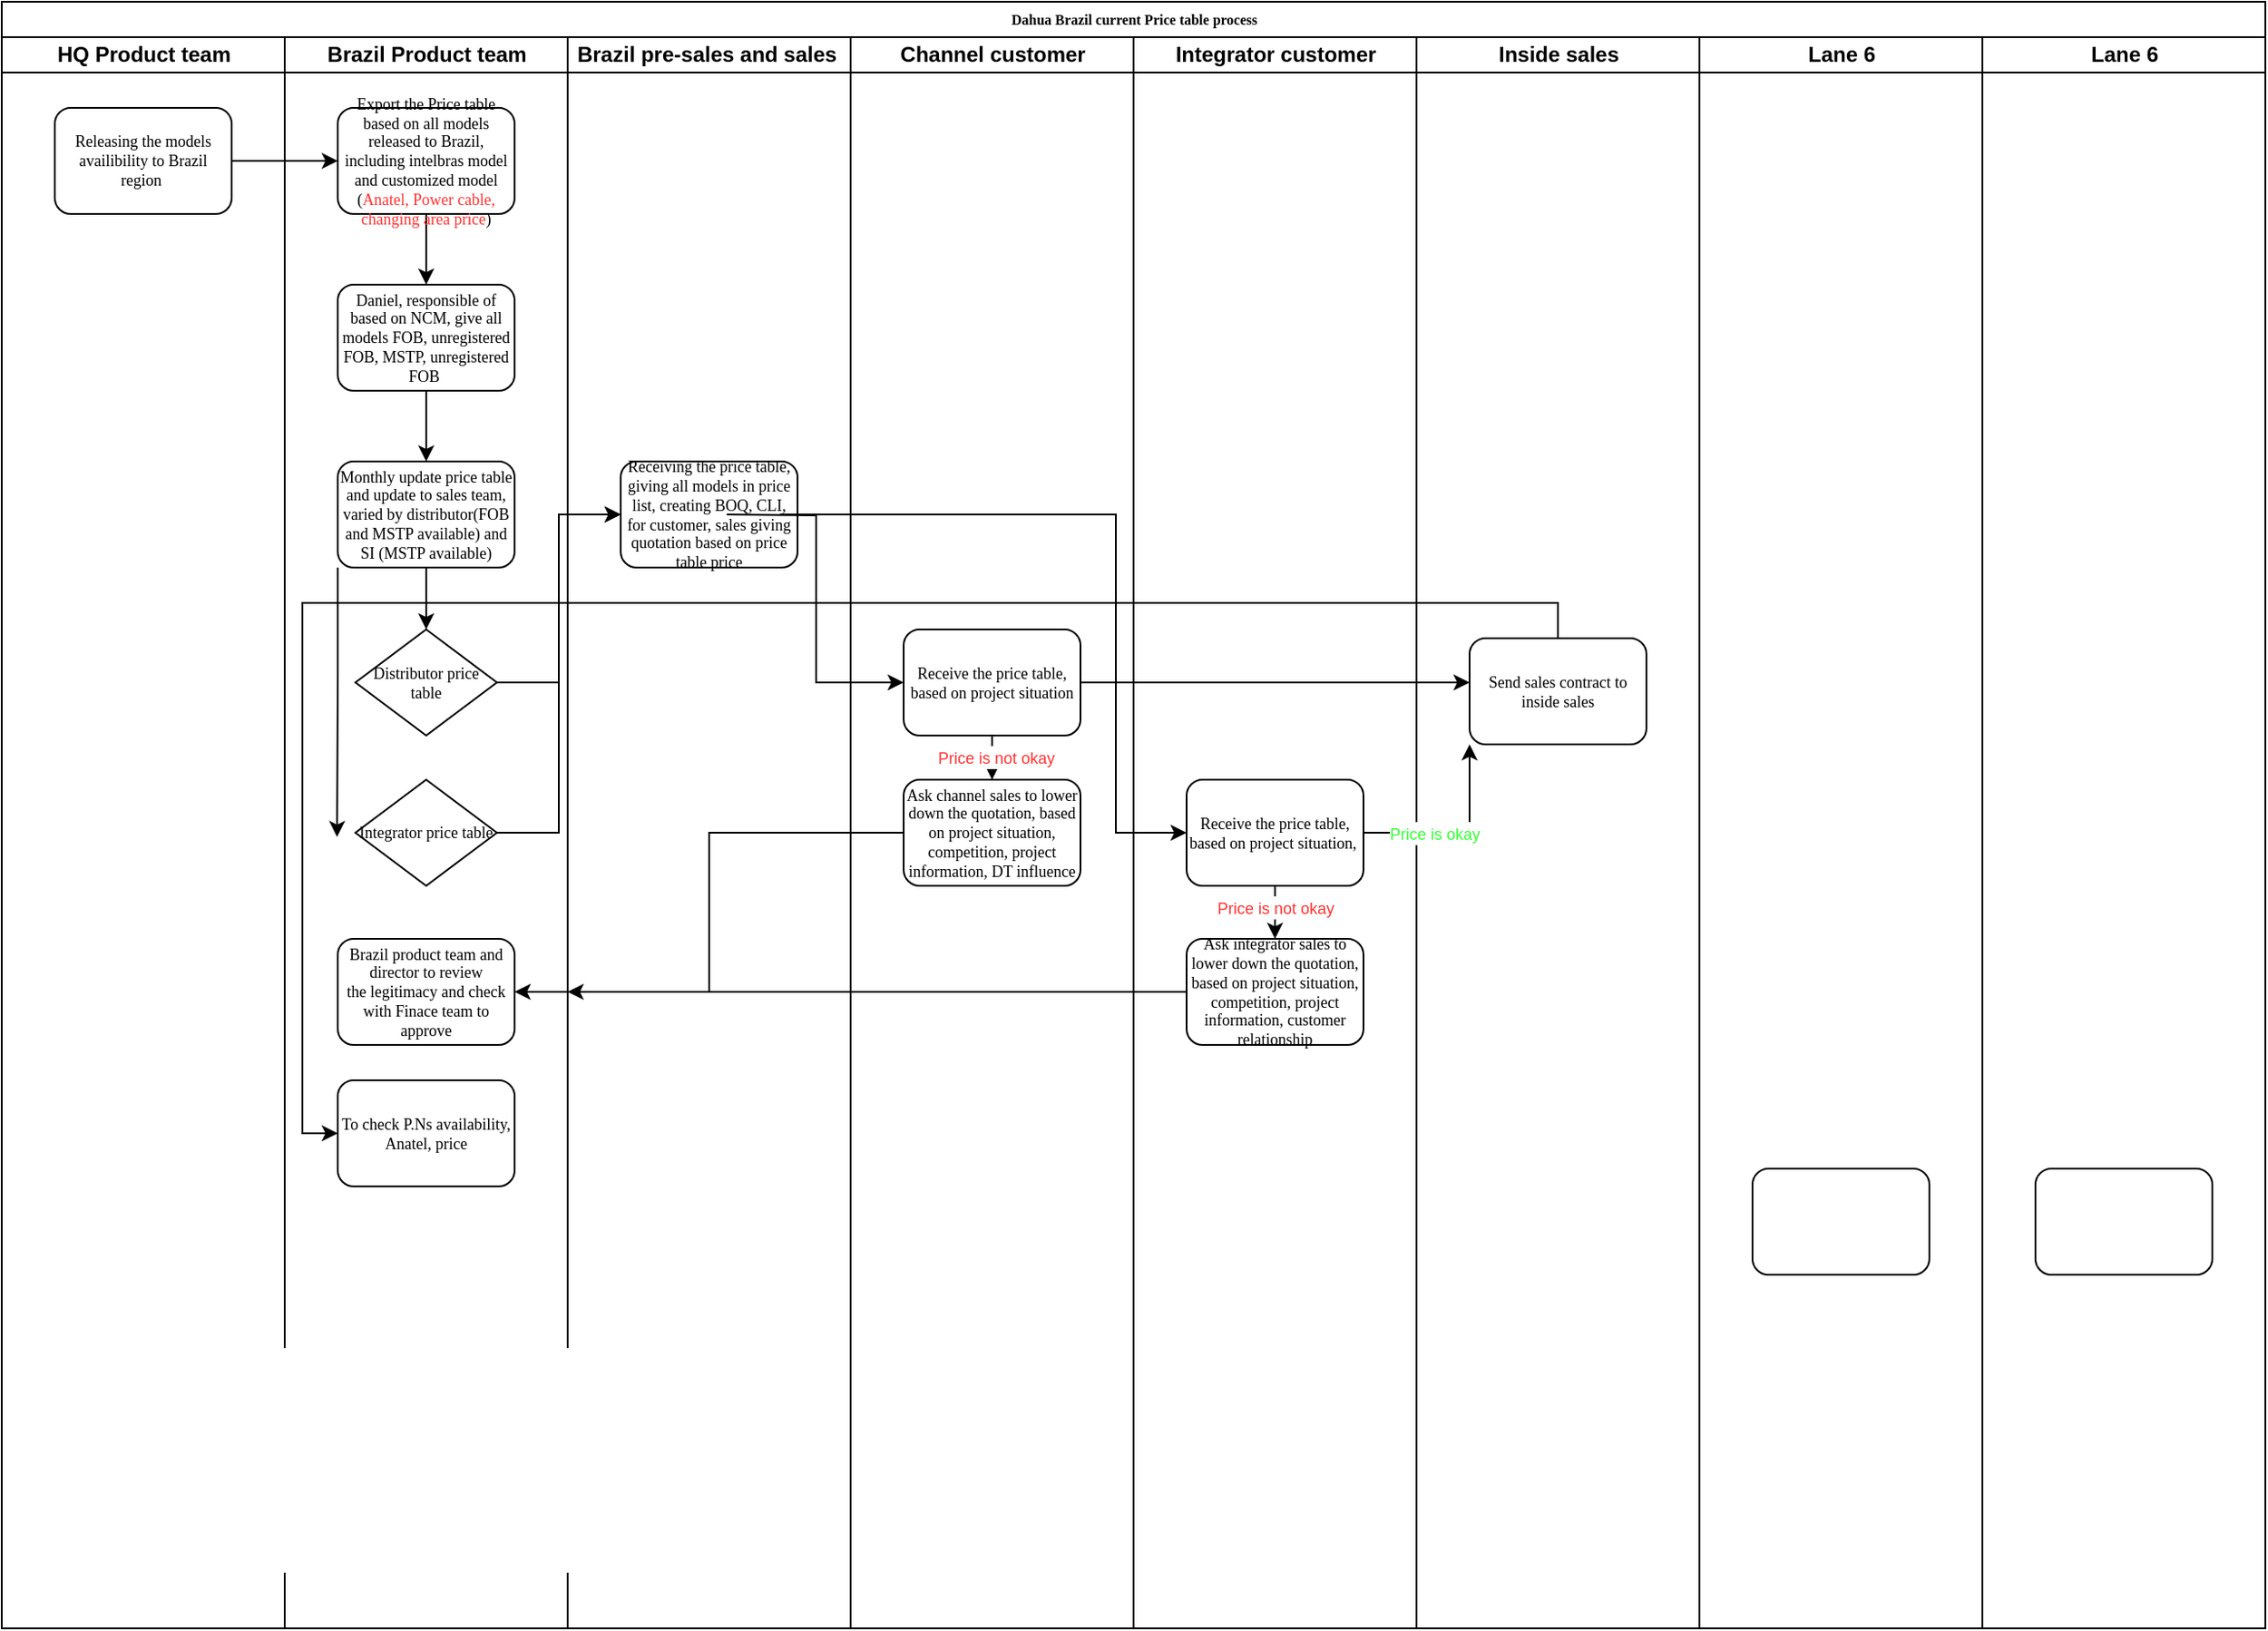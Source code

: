 <mxfile version="22.0.8" type="github">
  <diagram name="Page-1" id="74e2e168-ea6b-b213-b513-2b3c1d86103e">
    <mxGraphModel dx="1434" dy="764" grid="1" gridSize="10" guides="1" tooltips="1" connect="1" arrows="1" fold="1" page="1" pageScale="1" pageWidth="1100" pageHeight="850" background="none" math="0" shadow="0">
      <root>
        <mxCell id="0" />
        <mxCell id="1" parent="0" />
        <mxCell id="77e6c97f196da883-1" value="Dahua Brazil current Price table process" style="swimlane;html=1;childLayout=stackLayout;startSize=20;rounded=0;shadow=0;labelBackgroundColor=none;strokeWidth=1;fontFamily=Verdana;fontSize=8;align=center;" parent="1" vertex="1">
          <mxGeometry x="230" y="40" width="1280" height="920" as="geometry" />
        </mxCell>
        <mxCell id="77e6c97f196da883-2" value="HQ Product team" style="swimlane;html=1;startSize=20;" parent="77e6c97f196da883-1" vertex="1">
          <mxGeometry y="20" width="160" height="900" as="geometry" />
        </mxCell>
        <mxCell id="77e6c97f196da883-8" value="&lt;font style=&quot;font-size: 9px;&quot;&gt;Releasing the models availibility to Brazil region&amp;nbsp;&lt;/font&gt;" style="rounded=1;whiteSpace=wrap;html=1;shadow=0;labelBackgroundColor=none;strokeWidth=1;fontFamily=Verdana;fontSize=8;align=center;" parent="77e6c97f196da883-2" vertex="1">
          <mxGeometry x="30" y="40" width="100" height="60" as="geometry" />
        </mxCell>
        <mxCell id="77e6c97f196da883-3" value="Brazil Product team" style="swimlane;html=1;startSize=20;" parent="77e6c97f196da883-1" vertex="1">
          <mxGeometry x="160" y="20" width="160" height="900" as="geometry" />
        </mxCell>
        <mxCell id="gXBBbkxmiWvLRd4z_-IC-2" value="" style="edgeStyle=orthogonalEdgeStyle;rounded=0;orthogonalLoop=1;jettySize=auto;html=1;" parent="77e6c97f196da883-3" source="77e6c97f196da883-11" target="77e6c97f196da883-12" edge="1">
          <mxGeometry relative="1" as="geometry" />
        </mxCell>
        <mxCell id="77e6c97f196da883-11" value="&lt;font style=&quot;font-size: 9px;&quot;&gt;Export the Price table based on all models released to Brazil, including intelbras model and customized model (&lt;font style=&quot;font-size: 9px;&quot; color=&quot;#ff3333&quot;&gt;Anatel, Power cable, changing area price&lt;/font&gt;)&lt;/font&gt;" style="rounded=1;whiteSpace=wrap;html=1;shadow=0;labelBackgroundColor=none;strokeWidth=1;fontFamily=Verdana;fontSize=8;align=center;" parent="77e6c97f196da883-3" vertex="1">
          <mxGeometry x="30" y="40" width="100" height="60" as="geometry" />
        </mxCell>
        <mxCell id="gXBBbkxmiWvLRd4z_-IC-3" value="" style="edgeStyle=orthogonalEdgeStyle;rounded=0;orthogonalLoop=1;jettySize=auto;html=1;" parent="77e6c97f196da883-3" source="77e6c97f196da883-12" target="77e6c97f196da883-15" edge="1">
          <mxGeometry relative="1" as="geometry" />
        </mxCell>
        <mxCell id="77e6c97f196da883-12" value="&lt;font style=&quot;font-size: 9px;&quot;&gt;Daniel, responsible of based on NCM, give all models FOB, unregistered FOB, MSTP, unregistered FOB&amp;nbsp;&lt;/font&gt;" style="rounded=1;whiteSpace=wrap;html=1;shadow=0;labelBackgroundColor=none;strokeWidth=1;fontFamily=Verdana;fontSize=8;align=center;" parent="77e6c97f196da883-3" vertex="1">
          <mxGeometry x="30" y="140" width="100" height="60" as="geometry" />
        </mxCell>
        <mxCell id="gXBBbkxmiWvLRd4z_-IC-11" value="" style="edgeStyle=orthogonalEdgeStyle;rounded=0;orthogonalLoop=1;jettySize=auto;html=1;" parent="77e6c97f196da883-3" source="77e6c97f196da883-15" target="77e6c97f196da883-13" edge="1">
          <mxGeometry relative="1" as="geometry" />
        </mxCell>
        <mxCell id="77e6c97f196da883-15" value="&lt;font style=&quot;font-size: 9px;&quot;&gt;Monthly update price table and update to sales team, varied by distributor(FOB and MSTP available) and SI (MSTP available)&lt;/font&gt;" style="rounded=1;whiteSpace=wrap;html=1;shadow=0;labelBackgroundColor=none;strokeWidth=1;fontFamily=Verdana;fontSize=8;align=center;" parent="77e6c97f196da883-3" vertex="1">
          <mxGeometry x="30" y="240" width="100" height="60" as="geometry" />
        </mxCell>
        <mxCell id="77e6c97f196da883-13" value="&lt;font style=&quot;font-size: 9px;&quot;&gt;Distributor price table&lt;/font&gt;" style="rhombus;whiteSpace=wrap;html=1;rounded=0;shadow=0;labelBackgroundColor=none;strokeWidth=1;fontFamily=Verdana;fontSize=8;align=center;" parent="77e6c97f196da883-3" vertex="1">
          <mxGeometry x="40" y="335" width="80" height="60" as="geometry" />
        </mxCell>
        <mxCell id="77e6c97f196da883-16" value="&lt;font style=&quot;font-size: 9px;&quot;&gt;Integrator price table&lt;/font&gt;" style="rhombus;whiteSpace=wrap;html=1;rounded=0;shadow=0;labelBackgroundColor=none;strokeWidth=1;fontFamily=Verdana;fontSize=8;align=center;" parent="77e6c97f196da883-3" vertex="1">
          <mxGeometry x="40" y="420" width="80" height="60" as="geometry" />
        </mxCell>
        <mxCell id="gXBBbkxmiWvLRd4z_-IC-19" style="edgeStyle=orthogonalEdgeStyle;rounded=0;orthogonalLoop=1;jettySize=auto;html=1;exitX=0;exitY=1;exitDx=0;exitDy=0;entryX=-0.13;entryY=0.54;entryDx=0;entryDy=0;entryPerimeter=0;" parent="77e6c97f196da883-3" source="77e6c97f196da883-15" target="77e6c97f196da883-16" edge="1">
          <mxGeometry relative="1" as="geometry" />
        </mxCell>
        <mxCell id="77e6c97f196da883-10" value="&lt;font style=&quot;font-size: 9px;&quot;&gt;Brazil product team and director to review the&amp;nbsp;legitimacy and check with Finace team to approve&lt;/font&gt;" style="rounded=1;whiteSpace=wrap;html=1;shadow=0;labelBackgroundColor=none;strokeWidth=1;fontFamily=Verdana;fontSize=8;align=center;" parent="77e6c97f196da883-3" vertex="1">
          <mxGeometry x="30" y="510" width="100" height="60" as="geometry" />
        </mxCell>
        <mxCell id="77e6c97f196da883-24" value="&lt;font style=&quot;font-size: 9px;&quot;&gt;To check P.Ns availability, Anatel, price&lt;/font&gt;" style="rounded=1;whiteSpace=wrap;html=1;shadow=0;labelBackgroundColor=none;strokeWidth=1;fontFamily=Verdana;fontSize=8;align=center;" parent="77e6c97f196da883-3" vertex="1">
          <mxGeometry x="30" y="590" width="100" height="60" as="geometry" />
        </mxCell>
        <mxCell id="77e6c97f196da883-4" value="Brazil pre-sales and sales&amp;nbsp;" style="swimlane;html=1;startSize=20;" parent="77e6c97f196da883-1" vertex="1">
          <mxGeometry x="320" y="20" width="160" height="900" as="geometry" />
        </mxCell>
        <mxCell id="77e6c97f196da883-17" value="&lt;font style=&quot;font-size: 9px;&quot;&gt;Receiving the price table, giving all models in price list, creating BOQ, CLI, for customer, sales giving quotation based on price table price&lt;/font&gt;" style="rounded=1;whiteSpace=wrap;html=1;shadow=0;labelBackgroundColor=none;strokeWidth=1;fontFamily=Verdana;fontSize=8;align=center;" parent="77e6c97f196da883-4" vertex="1">
          <mxGeometry x="30" y="240" width="100" height="60" as="geometry" />
        </mxCell>
        <mxCell id="gXBBbkxmiWvLRd4z_-IC-26" style="edgeStyle=orthogonalEdgeStyle;rounded=0;orthogonalLoop=1;jettySize=auto;html=1;entryX=0;entryY=0.5;entryDx=0;entryDy=0;strokeColor=#000000;" parent="77e6c97f196da883-4" target="77e6c97f196da883-18" edge="1">
          <mxGeometry relative="1" as="geometry">
            <mxPoint x="90" y="270" as="sourcePoint" />
            <mxPoint x="150" y="365" as="targetPoint" />
          </mxGeometry>
        </mxCell>
        <mxCell id="77e6c97f196da883-5" value="Channel customer" style="swimlane;html=1;startSize=20;" parent="77e6c97f196da883-1" vertex="1">
          <mxGeometry x="480" y="20" width="160" height="900" as="geometry" />
        </mxCell>
        <mxCell id="gXBBbkxmiWvLRd4z_-IC-30" value="" style="edgeStyle=orthogonalEdgeStyle;rounded=0;orthogonalLoop=1;jettySize=auto;html=1;" parent="77e6c97f196da883-5" source="77e6c97f196da883-23" edge="1">
          <mxGeometry relative="1" as="geometry">
            <mxPoint x="80" y="440" as="targetPoint" />
          </mxGeometry>
        </mxCell>
        <mxCell id="gXBBbkxmiWvLRd4z_-IC-39" style="edgeStyle=orthogonalEdgeStyle;rounded=0;orthogonalLoop=1;jettySize=auto;html=1;" parent="77e6c97f196da883-5" source="77e6c97f196da883-18" edge="1">
          <mxGeometry relative="1" as="geometry">
            <mxPoint x="350" y="365" as="targetPoint" />
          </mxGeometry>
        </mxCell>
        <mxCell id="77e6c97f196da883-18" value="&lt;font style=&quot;font-size: 9px;&quot;&gt;Receive the price table, based on project situation&lt;/font&gt;" style="rounded=1;whiteSpace=wrap;html=1;shadow=0;labelBackgroundColor=none;strokeWidth=1;fontFamily=Verdana;fontSize=8;align=center;" parent="77e6c97f196da883-5" vertex="1">
          <mxGeometry x="30" y="335" width="100" height="60" as="geometry" />
        </mxCell>
        <mxCell id="gXBBbkxmiWvLRd4z_-IC-32" value="" style="edgeStyle=orthogonalEdgeStyle;rounded=0;orthogonalLoop=1;jettySize=auto;html=1;" parent="77e6c97f196da883-5" source="77e6c97f196da883-18" target="77e6c97f196da883-23" edge="1">
          <mxGeometry relative="1" as="geometry">
            <mxPoint x="790" y="455" as="sourcePoint" />
            <mxPoint x="790" y="500" as="targetPoint" />
          </mxGeometry>
        </mxCell>
        <mxCell id="gXBBbkxmiWvLRd4z_-IC-33" value="&lt;font color=&quot;#ff3333&quot; style=&quot;font-size: 9px;&quot;&gt;Price is not okay&lt;/font&gt;" style="edgeLabel;html=1;align=center;verticalAlign=middle;resizable=0;points=[];" parent="gXBBbkxmiWvLRd4z_-IC-32" vertex="1" connectable="0">
          <mxGeometry x="0.52" y="2" relative="1" as="geometry">
            <mxPoint as="offset" />
          </mxGeometry>
        </mxCell>
        <mxCell id="77e6c97f196da883-23" value="&lt;font style=&quot;font-size: 9px;&quot;&gt;Ask channel sales to lower down the quotation, based on project situation, competition, project information, DT influence&lt;/font&gt;" style="rounded=1;whiteSpace=wrap;html=1;shadow=0;labelBackgroundColor=none;strokeWidth=1;fontFamily=Verdana;fontSize=8;align=center;" parent="77e6c97f196da883-5" vertex="1">
          <mxGeometry x="30" y="420" width="100" height="60" as="geometry" />
        </mxCell>
        <mxCell id="gXBBbkxmiWvLRd4z_-IC-27" style="edgeStyle=orthogonalEdgeStyle;rounded=0;orthogonalLoop=1;jettySize=auto;html=1;entryX=0;entryY=0.5;entryDx=0;entryDy=0;" parent="77e6c97f196da883-5" target="77e6c97f196da883-21" edge="1">
          <mxGeometry relative="1" as="geometry">
            <mxPoint x="-40" y="270" as="sourcePoint" />
            <mxPoint x="180" y="450" as="targetPoint" />
            <Array as="points">
              <mxPoint x="150" y="270" />
              <mxPoint x="150" y="450" />
            </Array>
          </mxGeometry>
        </mxCell>
        <mxCell id="77e6c97f196da883-6" value="Integrator customer" style="swimlane;html=1;startSize=20;" parent="77e6c97f196da883-1" vertex="1">
          <mxGeometry x="640" y="20" width="160" height="900" as="geometry" />
        </mxCell>
        <mxCell id="gXBBbkxmiWvLRd4z_-IC-38" style="edgeStyle=orthogonalEdgeStyle;rounded=0;orthogonalLoop=1;jettySize=auto;html=1;" parent="77e6c97f196da883-6" source="77e6c97f196da883-22" edge="1">
          <mxGeometry relative="1" as="geometry">
            <mxPoint x="-320" y="540" as="targetPoint" />
          </mxGeometry>
        </mxCell>
        <mxCell id="77e6c97f196da883-22" value="&lt;font style=&quot;font-size: 9px;&quot;&gt;Ask integrator sales to lower down the quotation, based on project situation, competition, project information, customer relationship&lt;/font&gt;" style="rounded=1;whiteSpace=wrap;html=1;shadow=0;labelBackgroundColor=none;strokeWidth=1;fontFamily=Verdana;fontSize=8;align=center;" parent="77e6c97f196da883-6" vertex="1">
          <mxGeometry x="30" y="510" width="100" height="60" as="geometry" />
        </mxCell>
        <mxCell id="gXBBbkxmiWvLRd4z_-IC-37" value="" style="edgeStyle=orthogonalEdgeStyle;rounded=0;orthogonalLoop=1;jettySize=auto;html=1;" parent="77e6c97f196da883-6" source="77e6c97f196da883-21" target="77e6c97f196da883-22" edge="1">
          <mxGeometry relative="1" as="geometry" />
        </mxCell>
        <mxCell id="gXBBbkxmiWvLRd4z_-IC-41" value="&lt;font color=&quot;#ff3333&quot; style=&quot;font-size: 9px;&quot;&gt;Price is not okay&lt;/font&gt;" style="edgeLabel;html=1;align=center;verticalAlign=middle;resizable=0;points=[];" parent="gXBBbkxmiWvLRd4z_-IC-37" vertex="1" connectable="0">
          <mxGeometry x="0.264" relative="1" as="geometry">
            <mxPoint as="offset" />
          </mxGeometry>
        </mxCell>
        <mxCell id="77e6c97f196da883-21" value="&lt;font style=&quot;font-size: 9px;&quot;&gt;Receive the price table, based on project situation,&amp;nbsp;&lt;/font&gt;" style="rounded=1;whiteSpace=wrap;html=1;shadow=0;labelBackgroundColor=none;strokeWidth=1;fontFamily=Verdana;fontSize=8;align=center;" parent="77e6c97f196da883-6" vertex="1">
          <mxGeometry x="30" y="420" width="100" height="60" as="geometry" />
        </mxCell>
        <mxCell id="77e6c97f196da883-7" value="Lane 6" style="swimlane;html=1;startSize=20;" parent="77e6c97f196da883-1" vertex="1">
          <mxGeometry x="800" y="20" width="160" height="900" as="geometry" />
        </mxCell>
        <mxCell id="gXBBbkxmiWvLRd4z_-IC-1" value="" style="edgeStyle=orthogonalEdgeStyle;rounded=0;orthogonalLoop=1;jettySize=auto;html=1;" parent="77e6c97f196da883-1" source="77e6c97f196da883-8" target="77e6c97f196da883-11" edge="1">
          <mxGeometry relative="1" as="geometry" />
        </mxCell>
        <mxCell id="gXBBbkxmiWvLRd4z_-IC-20" style="edgeStyle=orthogonalEdgeStyle;rounded=0;orthogonalLoop=1;jettySize=auto;html=1;entryX=0;entryY=0.5;entryDx=0;entryDy=0;" parent="77e6c97f196da883-1" source="77e6c97f196da883-13" target="77e6c97f196da883-17" edge="1">
          <mxGeometry relative="1" as="geometry" />
        </mxCell>
        <mxCell id="gXBBbkxmiWvLRd4z_-IC-21" style="edgeStyle=orthogonalEdgeStyle;rounded=0;orthogonalLoop=1;jettySize=auto;html=1;entryX=0;entryY=0.5;entryDx=0;entryDy=0;" parent="77e6c97f196da883-1" source="77e6c97f196da883-16" target="77e6c97f196da883-17" edge="1">
          <mxGeometry relative="1" as="geometry" />
        </mxCell>
        <mxCell id="gXBBbkxmiWvLRd4z_-IC-35" value="" style="edgeStyle=orthogonalEdgeStyle;rounded=0;orthogonalLoop=1;jettySize=auto;html=1;entryX=1;entryY=0.5;entryDx=0;entryDy=0;" parent="77e6c97f196da883-1" source="77e6c97f196da883-23" target="77e6c97f196da883-10" edge="1">
          <mxGeometry relative="1" as="geometry">
            <mxPoint x="420" y="470" as="targetPoint" />
          </mxGeometry>
        </mxCell>
        <mxCell id="gXBBbkxmiWvLRd4z_-IC-5" value="Inside sales" style="swimlane;html=1;startSize=20;" parent="1" vertex="1">
          <mxGeometry x="1030" y="60" width="160" height="900" as="geometry" />
        </mxCell>
        <mxCell id="gXBBbkxmiWvLRd4z_-IC-6" value="&lt;font style=&quot;font-size: 9px;&quot;&gt;Send sales contract to inside sales&lt;/font&gt;" style="rounded=1;whiteSpace=wrap;html=1;shadow=0;labelBackgroundColor=none;strokeWidth=1;fontFamily=Verdana;fontSize=8;align=center;" parent="gXBBbkxmiWvLRd4z_-IC-5" vertex="1">
          <mxGeometry x="30" y="340" width="100" height="60" as="geometry" />
        </mxCell>
        <mxCell id="gXBBbkxmiWvLRd4z_-IC-7" value="Lane 6" style="swimlane;html=1;startSize=20;" parent="1" vertex="1">
          <mxGeometry x="1190" y="60" width="160" height="900" as="geometry" />
        </mxCell>
        <mxCell id="gXBBbkxmiWvLRd4z_-IC-8" value="" style="rounded=1;whiteSpace=wrap;html=1;shadow=0;labelBackgroundColor=none;strokeWidth=1;fontFamily=Verdana;fontSize=8;align=center;" parent="gXBBbkxmiWvLRd4z_-IC-7" vertex="1">
          <mxGeometry x="30" y="640" width="100" height="60" as="geometry" />
        </mxCell>
        <mxCell id="gXBBbkxmiWvLRd4z_-IC-9" value="Lane 6" style="swimlane;html=1;startSize=20;" parent="1" vertex="1">
          <mxGeometry x="1350" y="60" width="160" height="900" as="geometry" />
        </mxCell>
        <mxCell id="gXBBbkxmiWvLRd4z_-IC-10" value="" style="rounded=1;whiteSpace=wrap;html=1;shadow=0;labelBackgroundColor=none;strokeWidth=1;fontFamily=Verdana;fontSize=8;align=center;" parent="gXBBbkxmiWvLRd4z_-IC-9" vertex="1">
          <mxGeometry x="30" y="640" width="100" height="60" as="geometry" />
        </mxCell>
        <mxCell id="gXBBbkxmiWvLRd4z_-IC-40" style="edgeStyle=orthogonalEdgeStyle;rounded=0;orthogonalLoop=1;jettySize=auto;html=1;entryX=0;entryY=1;entryDx=0;entryDy=0;" parent="1" source="77e6c97f196da883-21" target="gXBBbkxmiWvLRd4z_-IC-6" edge="1">
          <mxGeometry relative="1" as="geometry">
            <mxPoint x="1060" y="510" as="targetPoint" />
          </mxGeometry>
        </mxCell>
        <mxCell id="gXBBbkxmiWvLRd4z_-IC-53" value="&lt;font color=&quot;#33ff33&quot; style=&quot;font-size: 9px;&quot;&gt;Price is okay&lt;/font&gt;" style="edgeLabel;html=1;align=center;verticalAlign=middle;resizable=0;points=[];" parent="gXBBbkxmiWvLRd4z_-IC-40" vertex="1" connectable="0">
          <mxGeometry x="-0.28" relative="1" as="geometry">
            <mxPoint as="offset" />
          </mxGeometry>
        </mxCell>
        <mxCell id="gXBBbkxmiWvLRd4z_-IC-43" style="edgeStyle=orthogonalEdgeStyle;rounded=0;orthogonalLoop=1;jettySize=auto;html=1;entryX=0;entryY=0.5;entryDx=0;entryDy=0;exitX=0.5;exitY=0;exitDx=0;exitDy=0;" parent="1" source="gXBBbkxmiWvLRd4z_-IC-6" target="77e6c97f196da883-24" edge="1">
          <mxGeometry relative="1" as="geometry">
            <mxPoint x="1100" y="380" as="sourcePoint" />
            <mxPoint x="410" y="630" as="targetPoint" />
          </mxGeometry>
        </mxCell>
      </root>
    </mxGraphModel>
  </diagram>
</mxfile>
